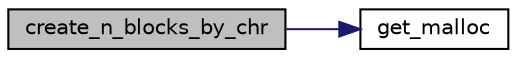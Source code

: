 digraph "create_n_blocks_by_chr"
{
 // LATEX_PDF_SIZE
  edge [fontname="Helvetica",fontsize="10",labelfontname="Helvetica",labelfontsize="10"];
  node [fontname="Helvetica",fontsize="10",shape=record];
  rankdir="LR";
  Node1 [label="create_n_blocks_by_chr",height=0.2,width=0.4,color="black", fillcolor="grey75", style="filled", fontcolor="black",tooltip="Divide the genotype into blocks where each block contains all markers within a 1/n length section of ..."];
  Node1 -> Node2 [color="midnightblue",fontsize="10",style="solid",fontname="Helvetica"];
  Node2 [label="get_malloc",height=0.2,width=0.4,color="black", fillcolor="white", style="filled",URL="$group__supporters.html#ga08d9e7703e6779d2122baa4309fca0ab",tooltip="Replace calls to malloc direct with this function, which errors and exits with status 2 if memory all..."];
}
